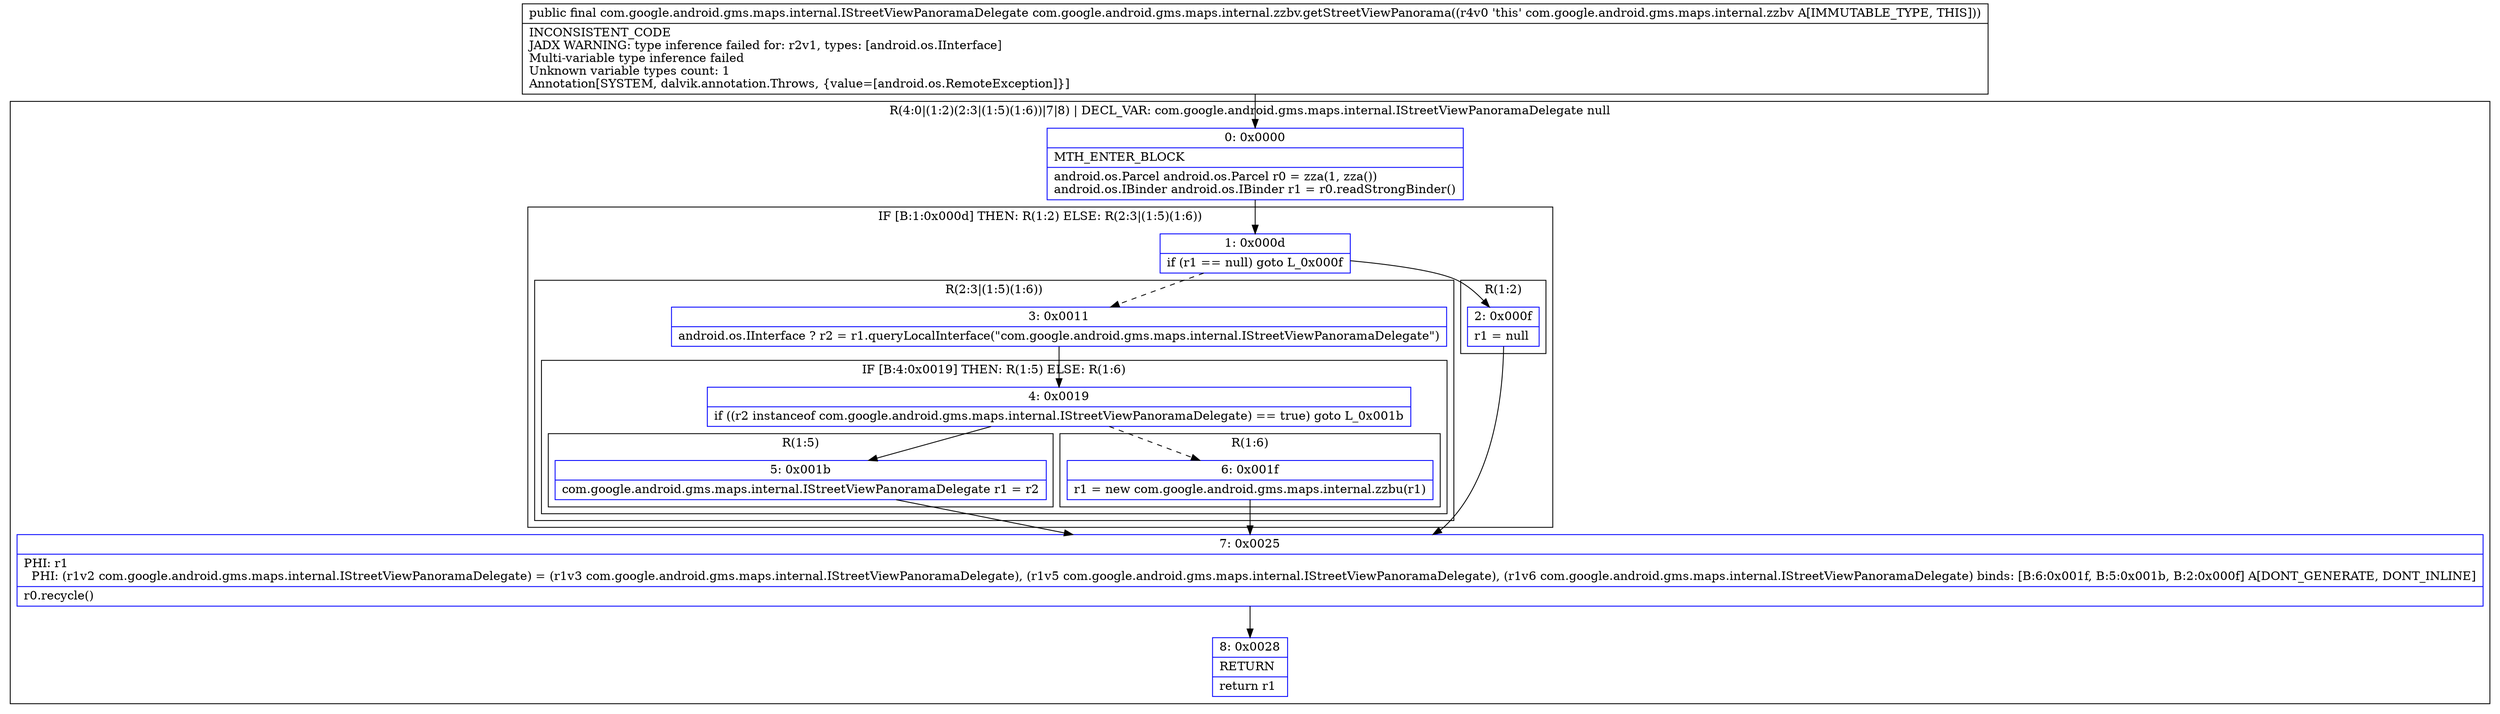 digraph "CFG forcom.google.android.gms.maps.internal.zzbv.getStreetViewPanorama()Lcom\/google\/android\/gms\/maps\/internal\/IStreetViewPanoramaDelegate;" {
subgraph cluster_Region_1284996593 {
label = "R(4:0|(1:2)(2:3|(1:5)(1:6))|7|8) | DECL_VAR: com.google.android.gms.maps.internal.IStreetViewPanoramaDelegate null\l";
node [shape=record,color=blue];
Node_0 [shape=record,label="{0\:\ 0x0000|MTH_ENTER_BLOCK\l|android.os.Parcel android.os.Parcel r0 = zza(1, zza())\landroid.os.IBinder android.os.IBinder r1 = r0.readStrongBinder()\l}"];
subgraph cluster_IfRegion_1028423323 {
label = "IF [B:1:0x000d] THEN: R(1:2) ELSE: R(2:3|(1:5)(1:6))";
node [shape=record,color=blue];
Node_1 [shape=record,label="{1\:\ 0x000d|if (r1 == null) goto L_0x000f\l}"];
subgraph cluster_Region_1774600963 {
label = "R(1:2)";
node [shape=record,color=blue];
Node_2 [shape=record,label="{2\:\ 0x000f|r1 = null\l}"];
}
subgraph cluster_Region_305538096 {
label = "R(2:3|(1:5)(1:6))";
node [shape=record,color=blue];
Node_3 [shape=record,label="{3\:\ 0x0011|android.os.IInterface ? r2 = r1.queryLocalInterface(\"com.google.android.gms.maps.internal.IStreetViewPanoramaDelegate\")\l}"];
subgraph cluster_IfRegion_1257434543 {
label = "IF [B:4:0x0019] THEN: R(1:5) ELSE: R(1:6)";
node [shape=record,color=blue];
Node_4 [shape=record,label="{4\:\ 0x0019|if ((r2 instanceof com.google.android.gms.maps.internal.IStreetViewPanoramaDelegate) == true) goto L_0x001b\l}"];
subgraph cluster_Region_933256138 {
label = "R(1:5)";
node [shape=record,color=blue];
Node_5 [shape=record,label="{5\:\ 0x001b|com.google.android.gms.maps.internal.IStreetViewPanoramaDelegate r1 = r2\l}"];
}
subgraph cluster_Region_1076874955 {
label = "R(1:6)";
node [shape=record,color=blue];
Node_6 [shape=record,label="{6\:\ 0x001f|r1 = new com.google.android.gms.maps.internal.zzbu(r1)\l}"];
}
}
}
}
Node_7 [shape=record,label="{7\:\ 0x0025|PHI: r1 \l  PHI: (r1v2 com.google.android.gms.maps.internal.IStreetViewPanoramaDelegate) = (r1v3 com.google.android.gms.maps.internal.IStreetViewPanoramaDelegate), (r1v5 com.google.android.gms.maps.internal.IStreetViewPanoramaDelegate), (r1v6 com.google.android.gms.maps.internal.IStreetViewPanoramaDelegate) binds: [B:6:0x001f, B:5:0x001b, B:2:0x000f] A[DONT_GENERATE, DONT_INLINE]\l|r0.recycle()\l}"];
Node_8 [shape=record,label="{8\:\ 0x0028|RETURN\l|return r1\l}"];
}
MethodNode[shape=record,label="{public final com.google.android.gms.maps.internal.IStreetViewPanoramaDelegate com.google.android.gms.maps.internal.zzbv.getStreetViewPanorama((r4v0 'this' com.google.android.gms.maps.internal.zzbv A[IMMUTABLE_TYPE, THIS]))  | INCONSISTENT_CODE\lJADX WARNING: type inference failed for: r2v1, types: [android.os.IInterface]\lMulti\-variable type inference failed\lUnknown variable types count: 1\lAnnotation[SYSTEM, dalvik.annotation.Throws, \{value=[android.os.RemoteException]\}]\l}"];
MethodNode -> Node_0;
Node_0 -> Node_1;
Node_1 -> Node_2;
Node_1 -> Node_3[style=dashed];
Node_2 -> Node_7;
Node_3 -> Node_4;
Node_4 -> Node_5;
Node_4 -> Node_6[style=dashed];
Node_5 -> Node_7;
Node_6 -> Node_7;
Node_7 -> Node_8;
}

